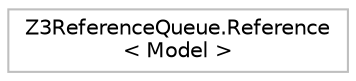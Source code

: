 digraph "Graphical Class Hierarchy"
{
 // LATEX_PDF_SIZE
  edge [fontname="Helvetica",fontsize="10",labelfontname="Helvetica",labelfontsize="10"];
  node [fontname="Helvetica",fontsize="10",shape=record];
  rankdir="LR";
  Node0 [label="Z3ReferenceQueue.Reference\l\< Model \>",height=0.2,width=0.4,color="grey75", fillcolor="white", style="filled",tooltip=" "];
}
